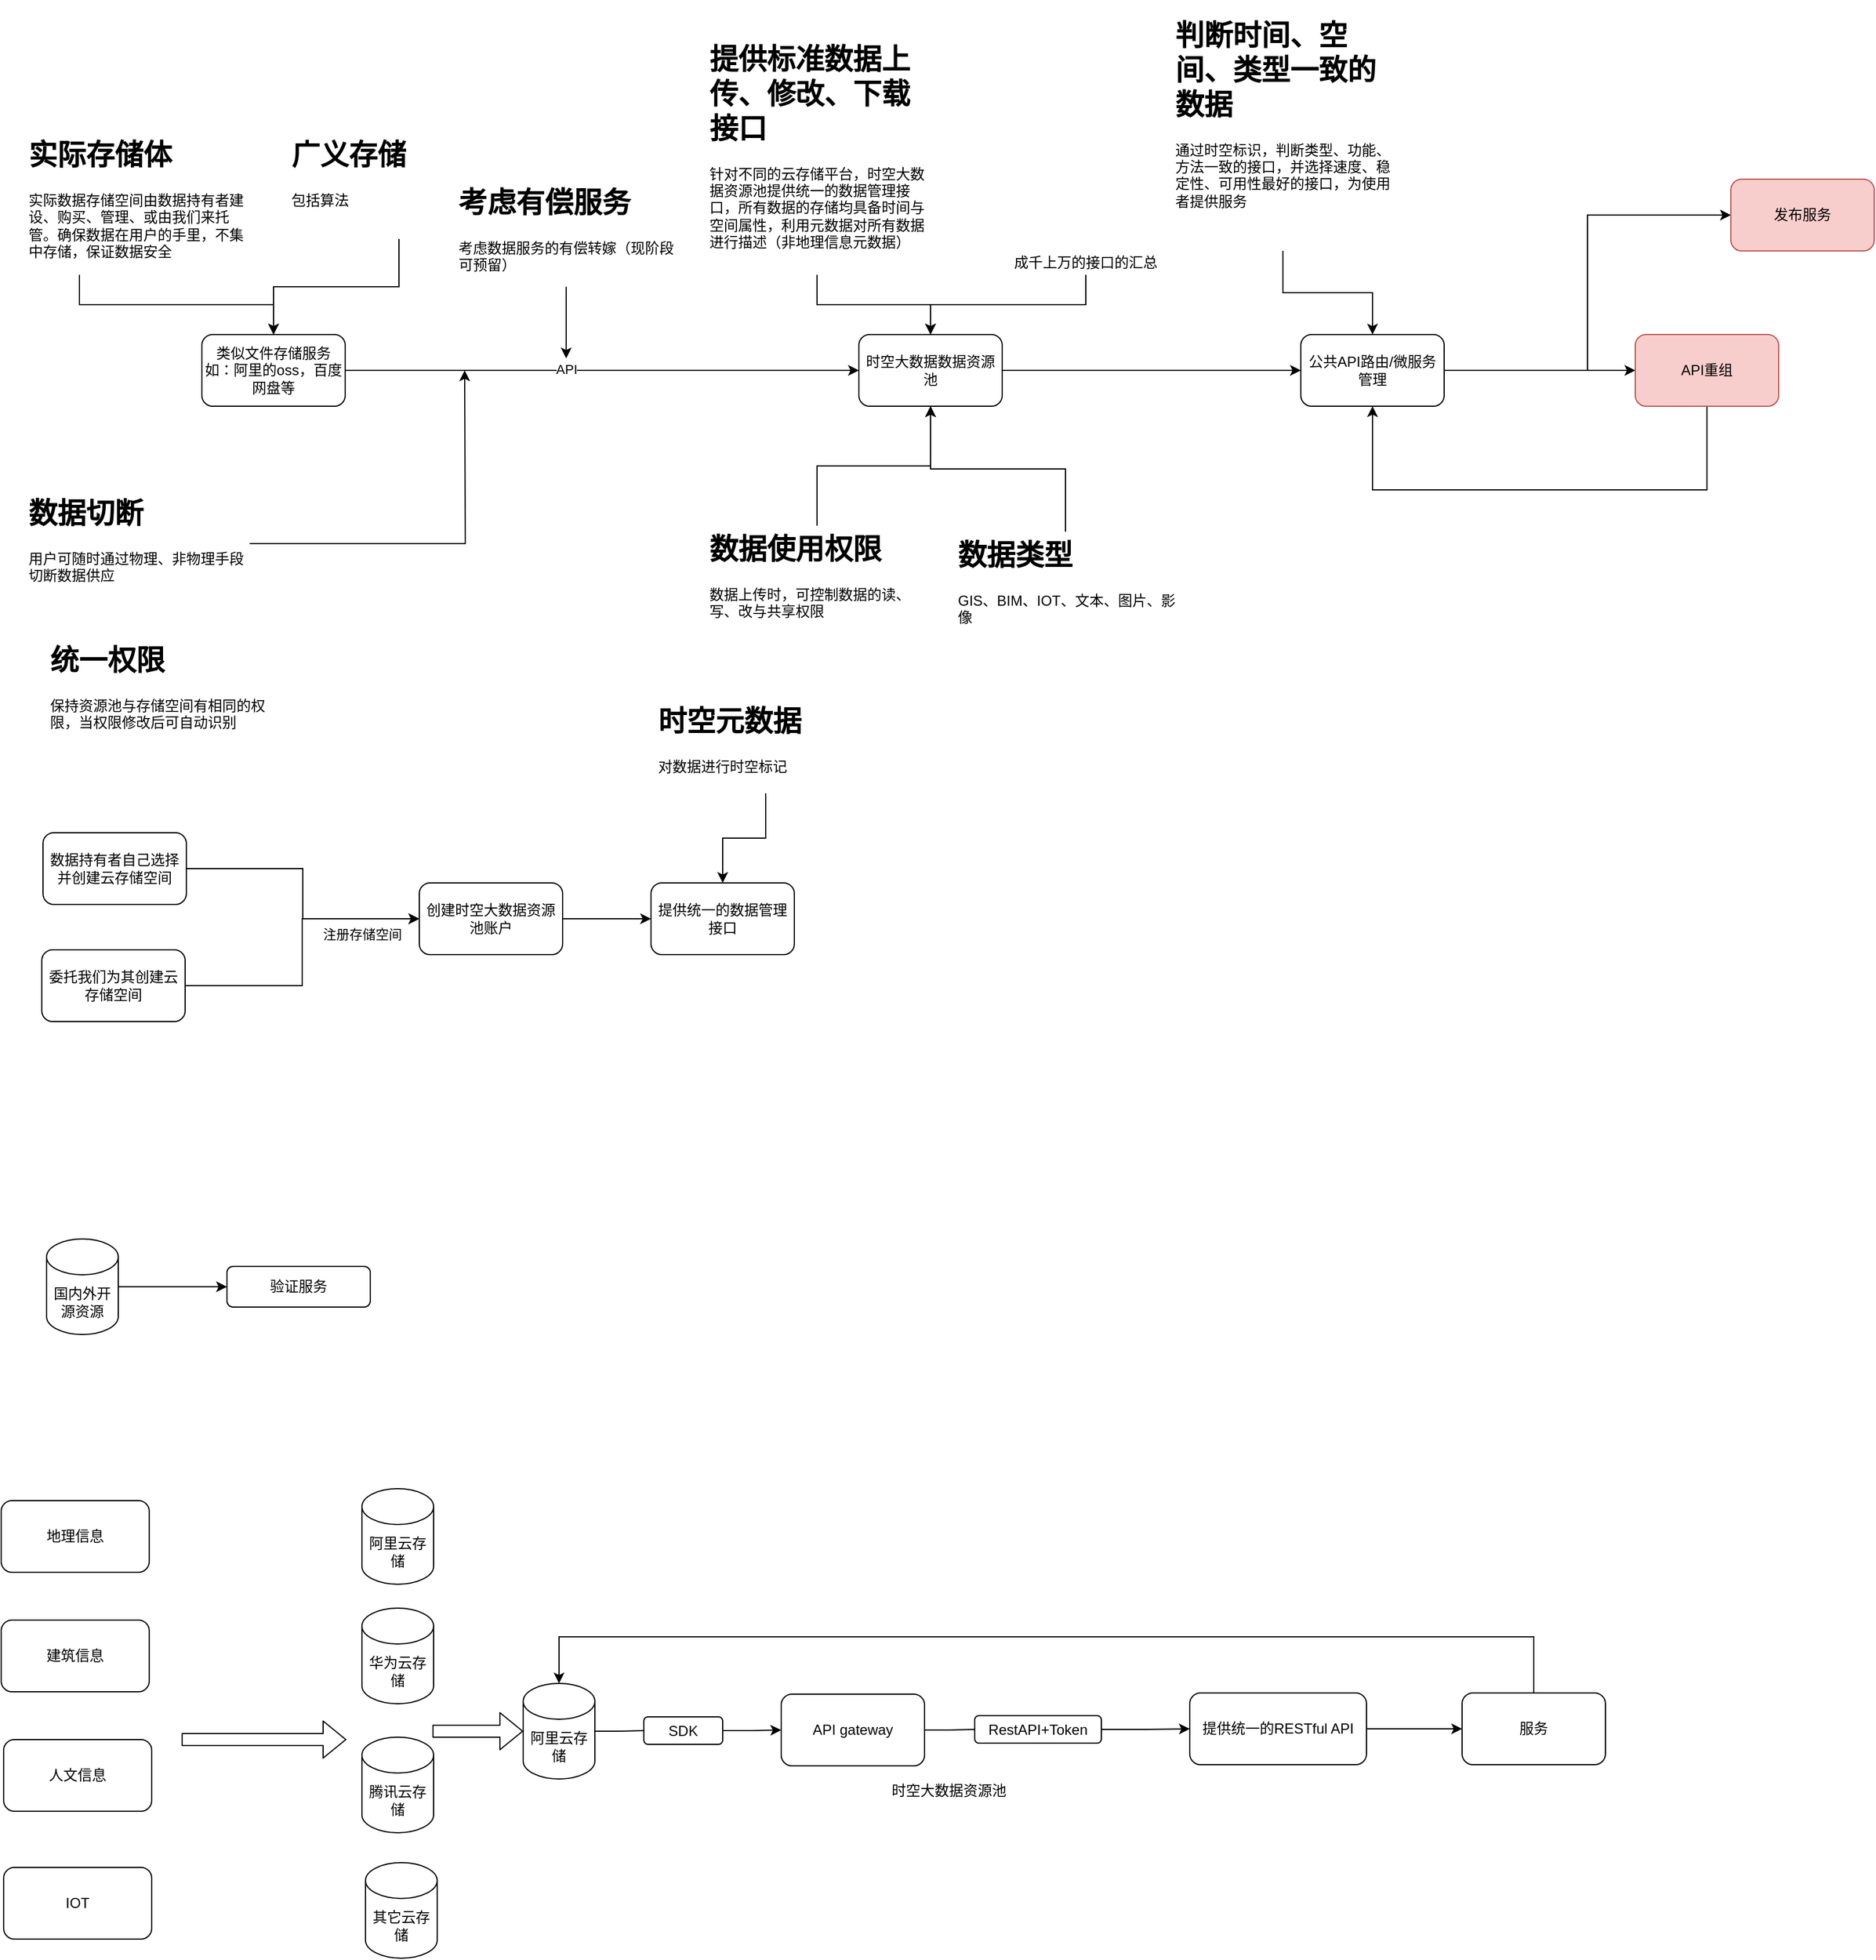 <mxfile version="14.8.6" type="github">
  <diagram id="8f4IC6x40EGdw_nBkvUM" name="Page-1">
    <mxGraphModel dx="1758" dy="1631" grid="0" gridSize="10" guides="0" tooltips="1" connect="1" arrows="1" fold="1" page="1" pageScale="1" pageWidth="827" pageHeight="1169" math="0" shadow="0">
      <root>
        <mxCell id="0" />
        <mxCell id="1" parent="0" />
        <mxCell id="cHxjSx5LAsx3Hu0MT63w-3" style="edgeStyle=orthogonalEdgeStyle;rounded=0;orthogonalLoop=1;jettySize=auto;html=1;" parent="1" source="cHxjSx5LAsx3Hu0MT63w-1" target="cHxjSx5LAsx3Hu0MT63w-2" edge="1">
          <mxGeometry relative="1" as="geometry" />
        </mxCell>
        <mxCell id="cHxjSx5LAsx3Hu0MT63w-4" value="API" style="edgeLabel;html=1;align=center;verticalAlign=middle;resizable=0;points=[];" parent="cHxjSx5LAsx3Hu0MT63w-3" vertex="1" connectable="0">
          <mxGeometry x="-0.143" y="1" relative="1" as="geometry">
            <mxPoint as="offset" />
          </mxGeometry>
        </mxCell>
        <mxCell id="cHxjSx5LAsx3Hu0MT63w-1" value="类似文件存储服务&lt;br&gt;如：阿里的oss，百度网盘等" style="rounded=1;whiteSpace=wrap;html=1;" parent="1" vertex="1">
          <mxGeometry x="-130" y="210" width="120" height="60" as="geometry" />
        </mxCell>
        <mxCell id="cHxjSx5LAsx3Hu0MT63w-20" style="edgeStyle=orthogonalEdgeStyle;rounded=0;orthogonalLoop=1;jettySize=auto;html=1;" parent="1" source="cHxjSx5LAsx3Hu0MT63w-2" target="cHxjSx5LAsx3Hu0MT63w-19" edge="1">
          <mxGeometry relative="1" as="geometry" />
        </mxCell>
        <mxCell id="cHxjSx5LAsx3Hu0MT63w-2" value="时空大数据数据资源池" style="rounded=1;whiteSpace=wrap;html=1;" parent="1" vertex="1">
          <mxGeometry x="420" y="210" width="120" height="60" as="geometry" />
        </mxCell>
        <mxCell id="cHxjSx5LAsx3Hu0MT63w-7" style="edgeStyle=orthogonalEdgeStyle;rounded=0;orthogonalLoop=1;jettySize=auto;html=1;" parent="1" source="cHxjSx5LAsx3Hu0MT63w-6" target="cHxjSx5LAsx3Hu0MT63w-2" edge="1">
          <mxGeometry relative="1" as="geometry" />
        </mxCell>
        <mxCell id="cHxjSx5LAsx3Hu0MT63w-6" value="&lt;h1&gt;提供标准数据上传、修改、下载接口&lt;/h1&gt;&lt;p&gt;针对不同的云存储平台，时空大数据资源池提供统一的数据管理接口，所有数据的存储均具备时间与空间属性，利用元数据对所有数据进行描述（非地理信息元数据）&lt;/p&gt;" style="text;html=1;strokeColor=none;fillColor=none;spacing=5;spacingTop=-20;whiteSpace=wrap;overflow=hidden;rounded=0;" parent="1" vertex="1">
          <mxGeometry x="290" y="-40" width="190" height="200" as="geometry" />
        </mxCell>
        <mxCell id="cHxjSx5LAsx3Hu0MT63w-9" style="edgeStyle=orthogonalEdgeStyle;rounded=0;orthogonalLoop=1;jettySize=auto;html=1;exitX=0.25;exitY=1;exitDx=0;exitDy=0;" parent="1" source="cHxjSx5LAsx3Hu0MT63w-8" target="cHxjSx5LAsx3Hu0MT63w-1" edge="1">
          <mxGeometry relative="1" as="geometry" />
        </mxCell>
        <mxCell id="cHxjSx5LAsx3Hu0MT63w-8" value="&lt;h1&gt;实际存储体&lt;/h1&gt;&lt;p&gt;实际数据存储空间由数据持有者建设、购买、管理、或由我们来托管。确保数据在用户的手里，不集中存储，保证数据安全&lt;/p&gt;" style="text;html=1;strokeColor=none;fillColor=none;spacing=5;spacingTop=-20;whiteSpace=wrap;overflow=hidden;rounded=0;" parent="1" vertex="1">
          <mxGeometry x="-280" y="40" width="190" height="120" as="geometry" />
        </mxCell>
        <mxCell id="cHxjSx5LAsx3Hu0MT63w-11" style="edgeStyle=orthogonalEdgeStyle;rounded=0;orthogonalLoop=1;jettySize=auto;html=1;" parent="1" source="cHxjSx5LAsx3Hu0MT63w-10" target="cHxjSx5LAsx3Hu0MT63w-2" edge="1">
          <mxGeometry relative="1" as="geometry" />
        </mxCell>
        <mxCell id="cHxjSx5LAsx3Hu0MT63w-10" value="&lt;h1&gt;数据使用权限&lt;/h1&gt;&lt;p&gt;数据上传时，可控制数据的读、写、改与共享权限&lt;/p&gt;" style="text;html=1;strokeColor=none;fillColor=none;spacing=5;spacingTop=-20;whiteSpace=wrap;overflow=hidden;rounded=0;" parent="1" vertex="1">
          <mxGeometry x="290" y="370" width="190" height="120" as="geometry" />
        </mxCell>
        <mxCell id="cHxjSx5LAsx3Hu0MT63w-13" style="edgeStyle=orthogonalEdgeStyle;rounded=0;orthogonalLoop=1;jettySize=auto;html=1;" parent="1" source="cHxjSx5LAsx3Hu0MT63w-12" edge="1">
          <mxGeometry relative="1" as="geometry">
            <mxPoint x="90" y="240" as="targetPoint" />
          </mxGeometry>
        </mxCell>
        <mxCell id="cHxjSx5LAsx3Hu0MT63w-12" value="&lt;h1&gt;数据切断&lt;/h1&gt;&lt;p&gt;用户可随时通过物理、非物理手段切断数据供应&lt;/p&gt;" style="text;html=1;strokeColor=none;fillColor=none;spacing=5;spacingTop=-20;whiteSpace=wrap;overflow=hidden;rounded=0;" parent="1" vertex="1">
          <mxGeometry x="-280" y="340" width="190" height="90" as="geometry" />
        </mxCell>
        <mxCell id="cHxjSx5LAsx3Hu0MT63w-15" style="edgeStyle=orthogonalEdgeStyle;rounded=0;orthogonalLoop=1;jettySize=auto;html=1;" parent="1" source="cHxjSx5LAsx3Hu0MT63w-14" target="cHxjSx5LAsx3Hu0MT63w-1" edge="1">
          <mxGeometry relative="1" as="geometry" />
        </mxCell>
        <mxCell id="cHxjSx5LAsx3Hu0MT63w-14" value="&lt;h1&gt;广义存储&lt;/h1&gt;&lt;p&gt;包括算法&lt;/p&gt;" style="text;html=1;strokeColor=none;fillColor=none;spacing=5;spacingTop=-20;whiteSpace=wrap;overflow=hidden;rounded=0;" parent="1" vertex="1">
          <mxGeometry x="-60" y="40" width="190" height="90" as="geometry" />
        </mxCell>
        <mxCell id="cHxjSx5LAsx3Hu0MT63w-18" style="edgeStyle=orthogonalEdgeStyle;rounded=0;orthogonalLoop=1;jettySize=auto;html=1;entryX=0.5;entryY=0;entryDx=0;entryDy=0;" parent="1" source="cHxjSx5LAsx3Hu0MT63w-17" target="cHxjSx5LAsx3Hu0MT63w-2" edge="1">
          <mxGeometry relative="1" as="geometry" />
        </mxCell>
        <mxCell id="cHxjSx5LAsx3Hu0MT63w-17" value="成千上万的接口的汇总" style="text;html=1;strokeColor=none;fillColor=none;align=center;verticalAlign=middle;whiteSpace=wrap;rounded=0;" parent="1" vertex="1">
          <mxGeometry x="540" y="140" width="140" height="20" as="geometry" />
        </mxCell>
        <mxCell id="cHxjSx5LAsx3Hu0MT63w-26" style="edgeStyle=orthogonalEdgeStyle;rounded=0;orthogonalLoop=1;jettySize=auto;html=1;" parent="1" source="cHxjSx5LAsx3Hu0MT63w-19" target="cHxjSx5LAsx3Hu0MT63w-25" edge="1">
          <mxGeometry relative="1" as="geometry" />
        </mxCell>
        <mxCell id="cHxjSx5LAsx3Hu0MT63w-31" style="edgeStyle=orthogonalEdgeStyle;rounded=0;orthogonalLoop=1;jettySize=auto;html=1;entryX=0;entryY=0.5;entryDx=0;entryDy=0;" parent="1" source="cHxjSx5LAsx3Hu0MT63w-19" target="cHxjSx5LAsx3Hu0MT63w-30" edge="1">
          <mxGeometry relative="1" as="geometry" />
        </mxCell>
        <mxCell id="cHxjSx5LAsx3Hu0MT63w-19" value="公共API路由/微服务管理" style="rounded=1;whiteSpace=wrap;html=1;" parent="1" vertex="1">
          <mxGeometry x="790" y="210" width="120" height="60" as="geometry" />
        </mxCell>
        <mxCell id="cHxjSx5LAsx3Hu0MT63w-24" style="edgeStyle=orthogonalEdgeStyle;rounded=0;orthogonalLoop=1;jettySize=auto;html=1;" parent="1" source="cHxjSx5LAsx3Hu0MT63w-23" target="cHxjSx5LAsx3Hu0MT63w-19" edge="1">
          <mxGeometry relative="1" as="geometry" />
        </mxCell>
        <mxCell id="cHxjSx5LAsx3Hu0MT63w-23" value="&lt;h1&gt;判断时间、空间、类型一致的数据&lt;/h1&gt;&lt;p&gt;通过时空标识，判断类型、功能、方法一致的接口，并选择速度、稳定性、可用性最好的接口，为使用者提供服务&lt;/p&gt;" style="text;html=1;strokeColor=none;fillColor=none;spacing=5;spacingTop=-20;whiteSpace=wrap;overflow=hidden;rounded=0;" parent="1" vertex="1">
          <mxGeometry x="680" y="-60" width="190" height="200" as="geometry" />
        </mxCell>
        <mxCell id="cHxjSx5LAsx3Hu0MT63w-29" style="edgeStyle=orthogonalEdgeStyle;rounded=0;orthogonalLoop=1;jettySize=auto;html=1;entryX=0.5;entryY=1;entryDx=0;entryDy=0;exitX=0.5;exitY=1;exitDx=0;exitDy=0;" parent="1" source="cHxjSx5LAsx3Hu0MT63w-25" target="cHxjSx5LAsx3Hu0MT63w-19" edge="1">
          <mxGeometry relative="1" as="geometry">
            <Array as="points">
              <mxPoint x="1130" y="340" />
              <mxPoint x="850" y="340" />
            </Array>
          </mxGeometry>
        </mxCell>
        <mxCell id="cHxjSx5LAsx3Hu0MT63w-25" value="API重组" style="rounded=1;whiteSpace=wrap;html=1;fillColor=#f8cecc;strokeColor=#b85450;" parent="1" vertex="1">
          <mxGeometry x="1070" y="210" width="120" height="60" as="geometry" />
        </mxCell>
        <mxCell id="cHxjSx5LAsx3Hu0MT63w-30" value="发布服务" style="rounded=1;whiteSpace=wrap;html=1;fillColor=#f8cecc;strokeColor=#b85450;" parent="1" vertex="1">
          <mxGeometry x="1150" y="80" width="120" height="60" as="geometry" />
        </mxCell>
        <mxCell id="cHxjSx5LAsx3Hu0MT63w-34" style="edgeStyle=orthogonalEdgeStyle;rounded=0;orthogonalLoop=1;jettySize=auto;html=1;" parent="1" source="cHxjSx5LAsx3Hu0MT63w-33" edge="1">
          <mxGeometry relative="1" as="geometry">
            <mxPoint x="175" y="230" as="targetPoint" />
          </mxGeometry>
        </mxCell>
        <mxCell id="cHxjSx5LAsx3Hu0MT63w-33" value="&lt;h1&gt;考虑有偿服务&lt;/h1&gt;&lt;p&gt;考虑数据服务的有偿转嫁（现阶段可预留）&lt;/p&gt;" style="text;html=1;strokeColor=none;fillColor=none;spacing=5;spacingTop=-20;whiteSpace=wrap;overflow=hidden;rounded=0;" parent="1" vertex="1">
          <mxGeometry x="80" y="80" width="190" height="90" as="geometry" />
        </mxCell>
        <mxCell id="Q-wspTCD_tYuOhOlFXK1-9" style="edgeStyle=orthogonalEdgeStyle;rounded=0;orthogonalLoop=1;jettySize=auto;html=1;entryX=0;entryY=0.5;entryDx=0;entryDy=0;" parent="1" source="Q-wspTCD_tYuOhOlFXK1-1" target="Q-wspTCD_tYuOhOlFXK1-3" edge="1">
          <mxGeometry relative="1" as="geometry" />
        </mxCell>
        <mxCell id="Q-wspTCD_tYuOhOlFXK1-1" value="数据持有者自己选择并创建云存储空间" style="rounded=1;whiteSpace=wrap;html=1;" parent="1" vertex="1">
          <mxGeometry x="-263" y="627" width="120" height="60" as="geometry" />
        </mxCell>
        <mxCell id="Q-wspTCD_tYuOhOlFXK1-10" style="edgeStyle=orthogonalEdgeStyle;rounded=0;orthogonalLoop=1;jettySize=auto;html=1;entryX=0;entryY=0.5;entryDx=0;entryDy=0;" parent="1" source="Q-wspTCD_tYuOhOlFXK1-2" target="Q-wspTCD_tYuOhOlFXK1-3" edge="1">
          <mxGeometry relative="1" as="geometry" />
        </mxCell>
        <mxCell id="Q-wspTCD_tYuOhOlFXK1-11" value="注册存储空间" style="edgeLabel;html=1;align=center;verticalAlign=middle;resizable=0;points=[];" parent="Q-wspTCD_tYuOhOlFXK1-10" vertex="1" connectable="0">
          <mxGeometry x="0.795" y="1" relative="1" as="geometry">
            <mxPoint x="-22" y="14" as="offset" />
          </mxGeometry>
        </mxCell>
        <mxCell id="Q-wspTCD_tYuOhOlFXK1-2" value="委托我们为其创建云存储空间" style="rounded=1;whiteSpace=wrap;html=1;" parent="1" vertex="1">
          <mxGeometry x="-264" y="725" width="120" height="60" as="geometry" />
        </mxCell>
        <mxCell id="Q-wspTCD_tYuOhOlFXK1-14" style="edgeStyle=orthogonalEdgeStyle;rounded=0;orthogonalLoop=1;jettySize=auto;html=1;" parent="1" source="Q-wspTCD_tYuOhOlFXK1-3" target="Q-wspTCD_tYuOhOlFXK1-8" edge="1">
          <mxGeometry relative="1" as="geometry" />
        </mxCell>
        <mxCell id="Q-wspTCD_tYuOhOlFXK1-3" value="创建时空大数据资源池账户" style="rounded=1;whiteSpace=wrap;html=1;" parent="1" vertex="1">
          <mxGeometry x="52" y="669" width="120" height="60" as="geometry" />
        </mxCell>
        <mxCell id="Q-wspTCD_tYuOhOlFXK1-8" value="提供统一的数据管理接口" style="rounded=1;whiteSpace=wrap;html=1;" parent="1" vertex="1">
          <mxGeometry x="246" y="669" width="120" height="60" as="geometry" />
        </mxCell>
        <mxCell id="Q-wspTCD_tYuOhOlFXK1-13" value="&lt;h1&gt;统一权限&lt;/h1&gt;&lt;p&gt;保持资源池与存储空间有相同的权限，当权限修改后可自动识别&lt;/p&gt;" style="text;html=1;strokeColor=none;fillColor=none;spacing=5;spacingTop=-20;whiteSpace=wrap;overflow=hidden;rounded=0;" parent="1" vertex="1">
          <mxGeometry x="-262" y="463" width="190" height="120" as="geometry" />
        </mxCell>
        <mxCell id="Q-wspTCD_tYuOhOlFXK1-16" style="edgeStyle=orthogonalEdgeStyle;rounded=0;orthogonalLoop=1;jettySize=auto;html=1;" parent="1" source="Q-wspTCD_tYuOhOlFXK1-15" target="Q-wspTCD_tYuOhOlFXK1-8" edge="1">
          <mxGeometry relative="1" as="geometry" />
        </mxCell>
        <mxCell id="Q-wspTCD_tYuOhOlFXK1-15" value="&lt;h1&gt;时空元数据&lt;/h1&gt;&lt;p&gt;对数据进行时空标记&lt;/p&gt;" style="text;html=1;strokeColor=none;fillColor=none;spacing=5;spacingTop=-20;whiteSpace=wrap;overflow=hidden;rounded=0;" parent="1" vertex="1">
          <mxGeometry x="247" y="514" width="190" height="80" as="geometry" />
        </mxCell>
        <mxCell id="Q-wspTCD_tYuOhOlFXK1-18" style="edgeStyle=orthogonalEdgeStyle;rounded=0;orthogonalLoop=1;jettySize=auto;html=1;" parent="1" source="Q-wspTCD_tYuOhOlFXK1-17" target="cHxjSx5LAsx3Hu0MT63w-2" edge="1">
          <mxGeometry relative="1" as="geometry" />
        </mxCell>
        <mxCell id="Q-wspTCD_tYuOhOlFXK1-17" value="&lt;h1&gt;数据类型&lt;/h1&gt;&lt;p&gt;GIS、BIM、IOT、文本、图片、影像&lt;/p&gt;" style="text;html=1;strokeColor=none;fillColor=none;spacing=5;spacingTop=-20;whiteSpace=wrap;overflow=hidden;rounded=0;" parent="1" vertex="1">
          <mxGeometry x="498" y="375" width="190" height="120" as="geometry" />
        </mxCell>
        <mxCell id="FJOLnP_yj5dmawIFLdg9-8" style="edgeStyle=orthogonalEdgeStyle;rounded=0;orthogonalLoop=1;jettySize=auto;html=1;" edge="1" parent="1" source="FJOLnP_yj5dmawIFLdg9-2" target="FJOLnP_yj5dmawIFLdg9-7">
          <mxGeometry relative="1" as="geometry" />
        </mxCell>
        <mxCell id="FJOLnP_yj5dmawIFLdg9-2" value="国内外开源资源" style="shape=cylinder3;whiteSpace=wrap;html=1;boundedLbl=1;backgroundOutline=1;size=15;" vertex="1" parent="1">
          <mxGeometry x="-260" y="967" width="60" height="80" as="geometry" />
        </mxCell>
        <mxCell id="FJOLnP_yj5dmawIFLdg9-31" style="edgeStyle=orthogonalEdgeStyle;rounded=0;orthogonalLoop=1;jettySize=auto;html=1;startArrow=none;" edge="1" parent="1" source="FJOLnP_yj5dmawIFLdg9-42" target="FJOLnP_yj5dmawIFLdg9-30">
          <mxGeometry relative="1" as="geometry" />
        </mxCell>
        <mxCell id="FJOLnP_yj5dmawIFLdg9-4" value="API gateway" style="rounded=1;whiteSpace=wrap;html=1;" vertex="1" parent="1">
          <mxGeometry x="355" y="1348" width="120" height="60" as="geometry" />
        </mxCell>
        <mxCell id="FJOLnP_yj5dmawIFLdg9-5" value="时空大数据资源池" style="text;html=1;strokeColor=none;fillColor=none;align=center;verticalAlign=middle;whiteSpace=wrap;rounded=0;" vertex="1" parent="1">
          <mxGeometry x="440" y="1419" width="111" height="20" as="geometry" />
        </mxCell>
        <mxCell id="FJOLnP_yj5dmawIFLdg9-7" value="验证服务" style="rounded=1;whiteSpace=wrap;html=1;" vertex="1" parent="1">
          <mxGeometry x="-109" y="990" width="120" height="34" as="geometry" />
        </mxCell>
        <mxCell id="FJOLnP_yj5dmawIFLdg9-27" value="" style="group" vertex="1" connectable="0" parent="1">
          <mxGeometry x="4" y="1176" width="63" height="393" as="geometry" />
        </mxCell>
        <mxCell id="FJOLnP_yj5dmawIFLdg9-10" value="阿里云存储" style="shape=cylinder3;whiteSpace=wrap;html=1;boundedLbl=1;backgroundOutline=1;size=15;" vertex="1" parent="FJOLnP_yj5dmawIFLdg9-27">
          <mxGeometry width="60" height="80" as="geometry" />
        </mxCell>
        <mxCell id="FJOLnP_yj5dmawIFLdg9-12" value="华为云存储" style="shape=cylinder3;whiteSpace=wrap;html=1;boundedLbl=1;backgroundOutline=1;size=15;" vertex="1" parent="FJOLnP_yj5dmawIFLdg9-27">
          <mxGeometry y="100" width="60" height="80" as="geometry" />
        </mxCell>
        <mxCell id="FJOLnP_yj5dmawIFLdg9-13" value="腾讯云存储" style="shape=cylinder3;whiteSpace=wrap;html=1;boundedLbl=1;backgroundOutline=1;size=15;" vertex="1" parent="FJOLnP_yj5dmawIFLdg9-27">
          <mxGeometry y="208" width="60" height="80" as="geometry" />
        </mxCell>
        <mxCell id="FJOLnP_yj5dmawIFLdg9-14" value="其它云存储" style="shape=cylinder3;whiteSpace=wrap;html=1;boundedLbl=1;backgroundOutline=1;size=15;" vertex="1" parent="FJOLnP_yj5dmawIFLdg9-27">
          <mxGeometry x="3" y="313" width="60" height="80" as="geometry" />
        </mxCell>
        <mxCell id="FJOLnP_yj5dmawIFLdg9-28" value="" style="group" vertex="1" connectable="0" parent="1">
          <mxGeometry x="-298" y="1186" width="126" height="367" as="geometry" />
        </mxCell>
        <mxCell id="FJOLnP_yj5dmawIFLdg9-16" value="地理信息" style="rounded=1;whiteSpace=wrap;html=1;" vertex="1" parent="FJOLnP_yj5dmawIFLdg9-28">
          <mxGeometry width="123.934" height="60" as="geometry" />
        </mxCell>
        <mxCell id="FJOLnP_yj5dmawIFLdg9-17" value="建筑信息" style="rounded=1;whiteSpace=wrap;html=1;" vertex="1" parent="FJOLnP_yj5dmawIFLdg9-28">
          <mxGeometry y="100" width="123.934" height="60" as="geometry" />
        </mxCell>
        <mxCell id="FJOLnP_yj5dmawIFLdg9-18" value="人文信息" style="rounded=1;whiteSpace=wrap;html=1;" vertex="1" parent="FJOLnP_yj5dmawIFLdg9-28">
          <mxGeometry x="2.066" y="200" width="123.934" height="60" as="geometry" />
        </mxCell>
        <mxCell id="FJOLnP_yj5dmawIFLdg9-20" value="IOT" style="rounded=1;whiteSpace=wrap;html=1;" vertex="1" parent="FJOLnP_yj5dmawIFLdg9-28">
          <mxGeometry x="2.066" y="307" width="123.934" height="60" as="geometry" />
        </mxCell>
        <mxCell id="FJOLnP_yj5dmawIFLdg9-29" value="" style="shape=flexArrow;endArrow=classic;html=1;" edge="1" parent="1">
          <mxGeometry width="50" height="50" relative="1" as="geometry">
            <mxPoint x="-147" y="1386" as="sourcePoint" />
            <mxPoint x="-9" y="1386" as="targetPoint" />
          </mxGeometry>
        </mxCell>
        <mxCell id="FJOLnP_yj5dmawIFLdg9-51" style="edgeStyle=orthogonalEdgeStyle;rounded=0;orthogonalLoop=1;jettySize=auto;html=1;" edge="1" parent="1" source="FJOLnP_yj5dmawIFLdg9-30" target="FJOLnP_yj5dmawIFLdg9-50">
          <mxGeometry relative="1" as="geometry" />
        </mxCell>
        <mxCell id="FJOLnP_yj5dmawIFLdg9-30" value="提供统一的RESTful API" style="rounded=1;whiteSpace=wrap;html=1;" vertex="1" parent="1">
          <mxGeometry x="697" y="1347" width="148" height="60" as="geometry" />
        </mxCell>
        <mxCell id="FJOLnP_yj5dmawIFLdg9-47" style="edgeStyle=orthogonalEdgeStyle;rounded=0;orthogonalLoop=1;jettySize=auto;html=1;startArrow=none;" edge="1" parent="1" source="FJOLnP_yj5dmawIFLdg9-39" target="FJOLnP_yj5dmawIFLdg9-4">
          <mxGeometry relative="1" as="geometry" />
        </mxCell>
        <mxCell id="FJOLnP_yj5dmawIFLdg9-37" value="阿里云存储" style="shape=cylinder3;whiteSpace=wrap;html=1;boundedLbl=1;backgroundOutline=1;size=15;" vertex="1" parent="1">
          <mxGeometry x="139" y="1339" width="60" height="80" as="geometry" />
        </mxCell>
        <mxCell id="FJOLnP_yj5dmawIFLdg9-38" value="" style="shape=flexArrow;endArrow=classic;html=1;entryX=0;entryY=0.5;entryDx=0;entryDy=0;entryPerimeter=0;" edge="1" parent="1" target="FJOLnP_yj5dmawIFLdg9-37">
          <mxGeometry width="50" height="50" relative="1" as="geometry">
            <mxPoint x="63" y="1379" as="sourcePoint" />
            <mxPoint x="11" y="1374" as="targetPoint" />
          </mxGeometry>
        </mxCell>
        <mxCell id="FJOLnP_yj5dmawIFLdg9-42" value="RestAPI+Token" style="rounded=1;whiteSpace=wrap;html=1;" vertex="1" parent="1">
          <mxGeometry x="517" y="1366" width="106" height="23" as="geometry" />
        </mxCell>
        <mxCell id="FJOLnP_yj5dmawIFLdg9-46" value="" style="edgeStyle=orthogonalEdgeStyle;rounded=0;orthogonalLoop=1;jettySize=auto;html=1;endArrow=none;" edge="1" parent="1" source="FJOLnP_yj5dmawIFLdg9-4" target="FJOLnP_yj5dmawIFLdg9-42">
          <mxGeometry relative="1" as="geometry">
            <mxPoint x="551" y="1379" as="sourcePoint" />
            <mxPoint x="713" y="1379" as="targetPoint" />
          </mxGeometry>
        </mxCell>
        <mxCell id="FJOLnP_yj5dmawIFLdg9-39" value="SDK" style="rounded=1;whiteSpace=wrap;html=1;" vertex="1" parent="1">
          <mxGeometry x="240" y="1367" width="66" height="23" as="geometry" />
        </mxCell>
        <mxCell id="FJOLnP_yj5dmawIFLdg9-48" value="" style="edgeStyle=orthogonalEdgeStyle;rounded=0;orthogonalLoop=1;jettySize=auto;html=1;endArrow=none;" edge="1" parent="1" source="FJOLnP_yj5dmawIFLdg9-37" target="FJOLnP_yj5dmawIFLdg9-39">
          <mxGeometry relative="1" as="geometry">
            <mxPoint x="199" y="1379" as="sourcePoint" />
            <mxPoint x="431" y="1379" as="targetPoint" />
          </mxGeometry>
        </mxCell>
        <mxCell id="FJOLnP_yj5dmawIFLdg9-52" style="edgeStyle=orthogonalEdgeStyle;rounded=0;orthogonalLoop=1;jettySize=auto;html=1;entryX=0.5;entryY=0;entryDx=0;entryDy=0;entryPerimeter=0;exitX=0.5;exitY=0;exitDx=0;exitDy=0;" edge="1" parent="1" source="FJOLnP_yj5dmawIFLdg9-50" target="FJOLnP_yj5dmawIFLdg9-37">
          <mxGeometry relative="1" as="geometry">
            <Array as="points">
              <mxPoint x="985" y="1300" />
              <mxPoint x="169" y="1300" />
            </Array>
          </mxGeometry>
        </mxCell>
        <mxCell id="FJOLnP_yj5dmawIFLdg9-50" value="服务" style="rounded=1;whiteSpace=wrap;html=1;" vertex="1" parent="1">
          <mxGeometry x="925" y="1347" width="120" height="60" as="geometry" />
        </mxCell>
      </root>
    </mxGraphModel>
  </diagram>
</mxfile>
